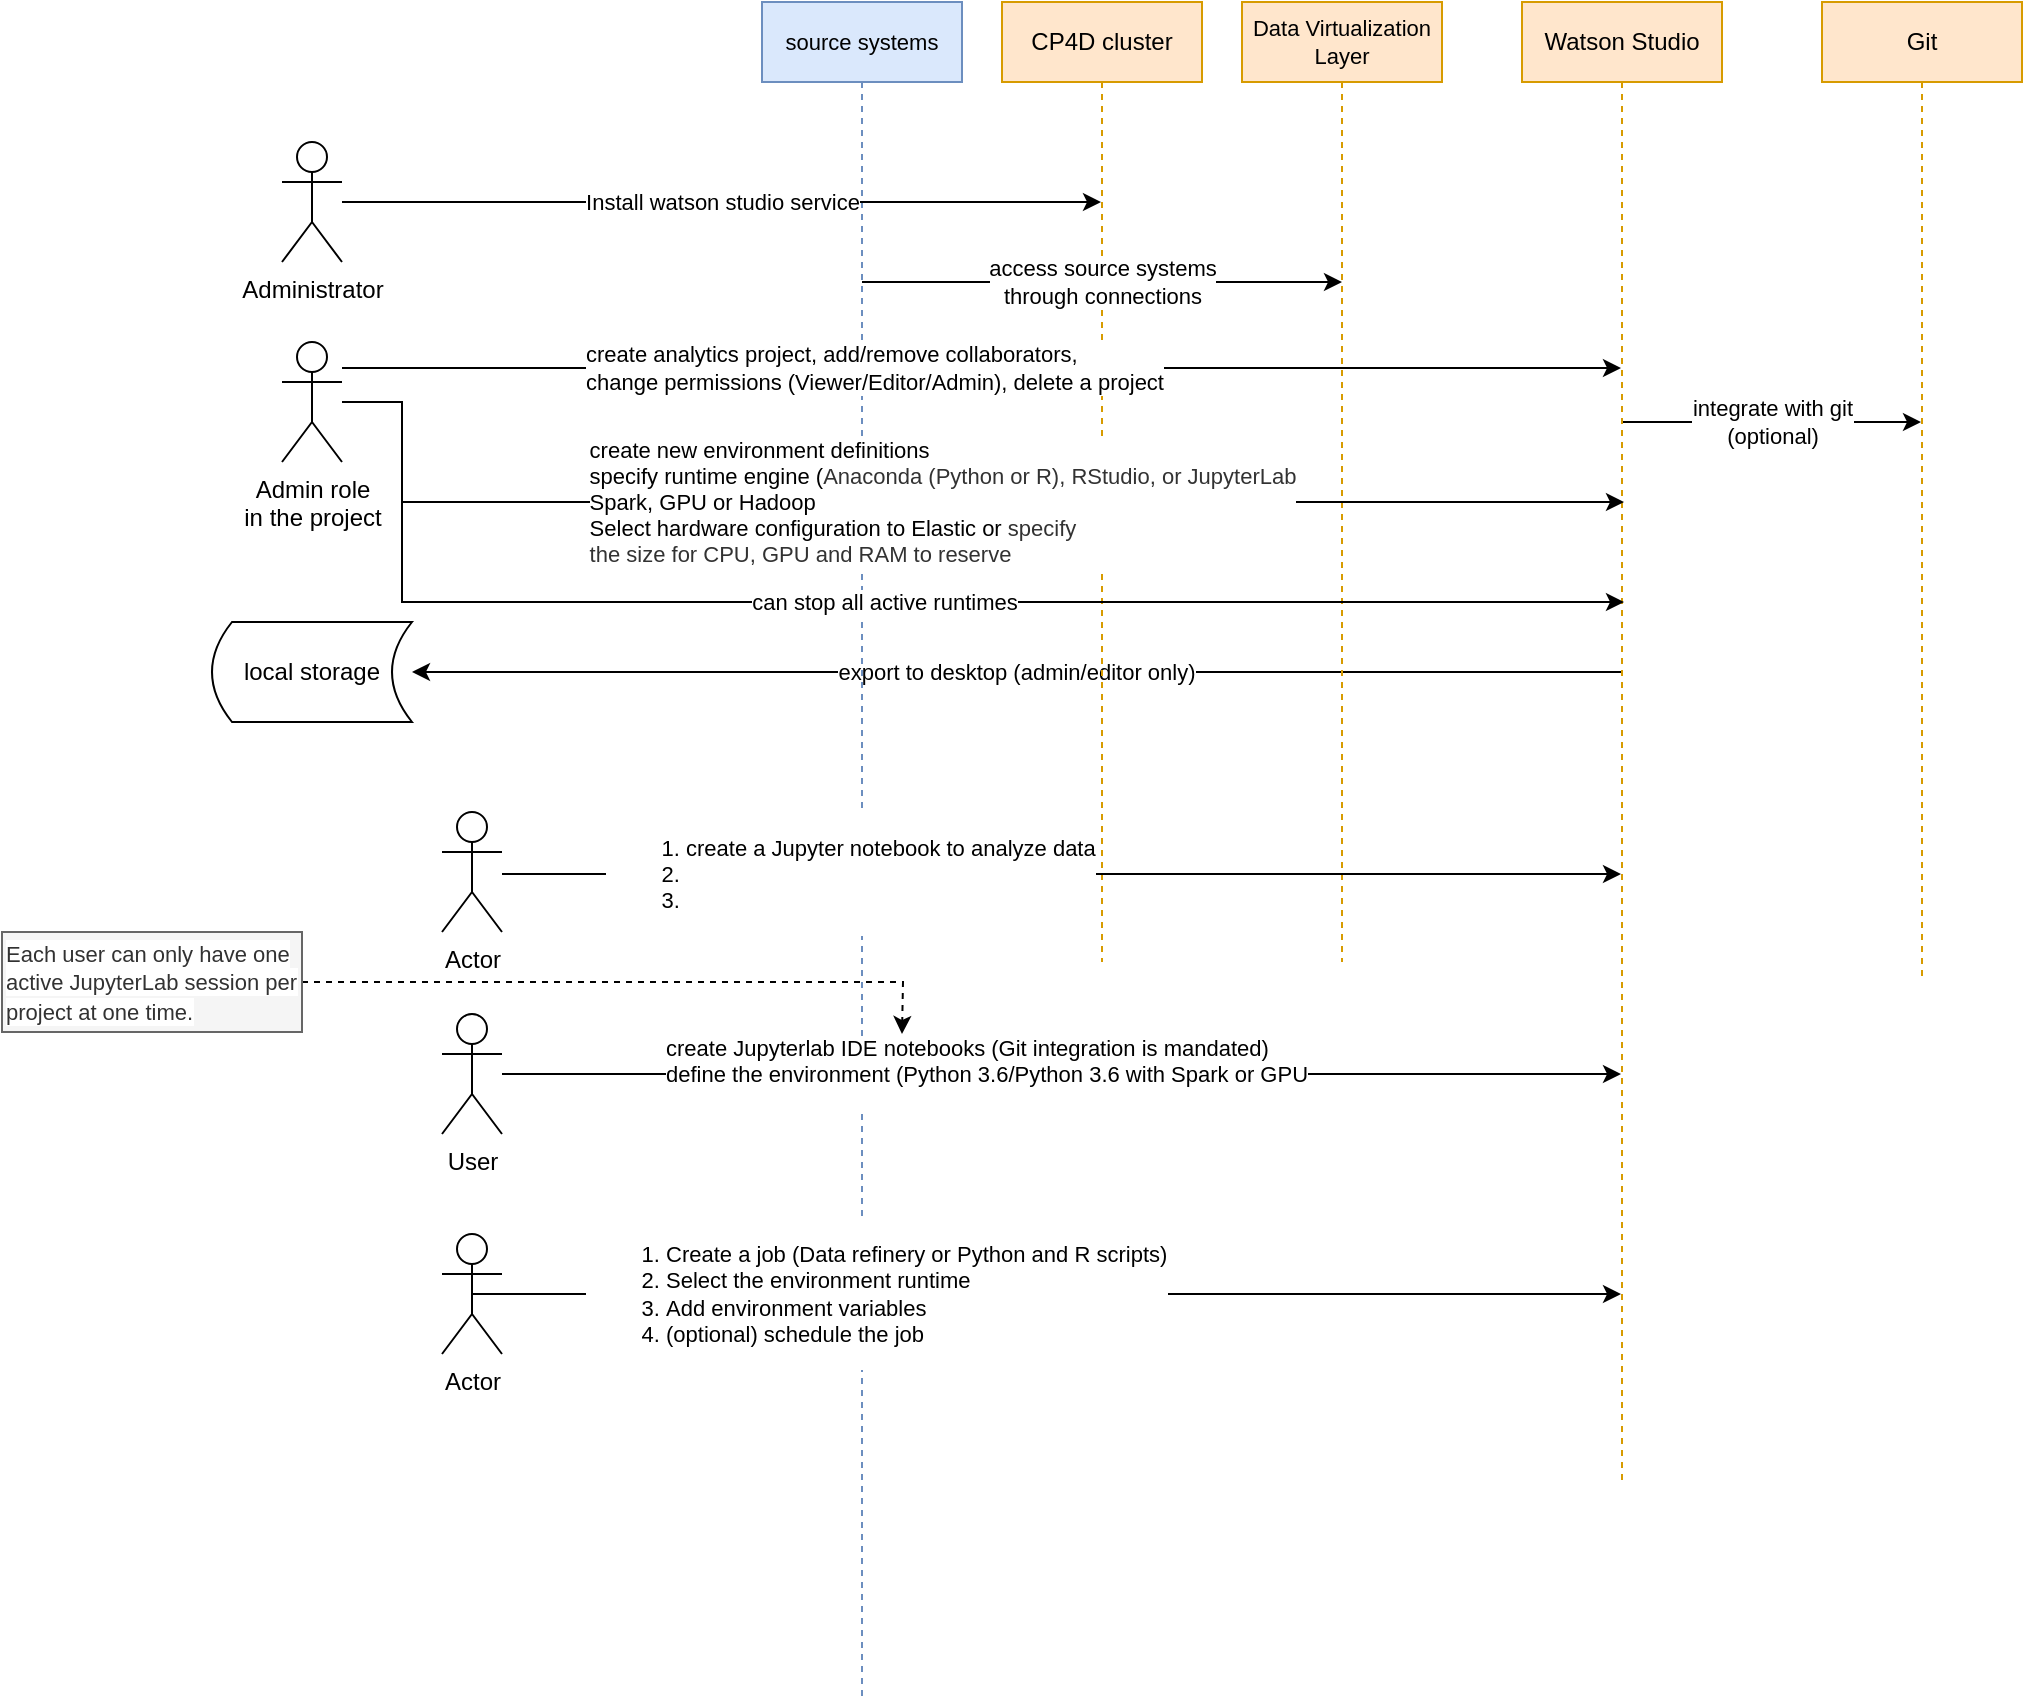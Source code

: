 <mxfile version="13.4.2" type="github">
  <diagram id="eg-KxdZGn40rmP_0OuYB" name="Page-1">
    <mxGraphModel dx="-37" dy="416" grid="1" gridSize="10" guides="1" tooltips="1" connect="1" arrows="1" fold="1" page="1" pageScale="1" pageWidth="850" pageHeight="1100" math="0" shadow="0">
      <root>
        <mxCell id="0" />
        <mxCell id="1" parent="0" />
        <mxCell id="aGjXODq10oeUZTNC7IzL-12" value="integrate with git&lt;br&gt;(optional)" style="edgeStyle=orthogonalEdgeStyle;rounded=0;orthogonalLoop=1;jettySize=auto;html=1;" edge="1" parent="1" source="aGjXODq10oeUZTNC7IzL-1" target="aGjXODq10oeUZTNC7IzL-11">
          <mxGeometry relative="1" as="geometry">
            <Array as="points">
              <mxPoint x="1850" y="240" />
              <mxPoint x="1850" y="240" />
            </Array>
          </mxGeometry>
        </mxCell>
        <mxCell id="aGjXODq10oeUZTNC7IzL-89" value="export to desktop (admin/editor only)" style="edgeStyle=orthogonalEdgeStyle;rounded=0;orthogonalLoop=1;jettySize=auto;html=1;" edge="1" parent="1" source="aGjXODq10oeUZTNC7IzL-1" target="aGjXODq10oeUZTNC7IzL-88">
          <mxGeometry relative="1" as="geometry">
            <Array as="points">
              <mxPoint x="1610" y="365" />
              <mxPoint x="1610" y="365" />
            </Array>
          </mxGeometry>
        </mxCell>
        <mxCell id="aGjXODq10oeUZTNC7IzL-1" value="Watson Studio" style="shape=umlLifeline;perimeter=lifelinePerimeter;whiteSpace=wrap;html=1;container=1;collapsible=0;recursiveResize=0;outlineConnect=0;fillColor=#ffe6cc;strokeColor=#d79b00;" vertex="1" parent="1">
          <mxGeometry x="1710" y="30" width="100" height="740" as="geometry" />
        </mxCell>
        <mxCell id="aGjXODq10oeUZTNC7IzL-2" value="CP4D cluster" style="shape=umlLifeline;perimeter=lifelinePerimeter;whiteSpace=wrap;html=1;container=1;collapsible=0;recursiveResize=0;outlineConnect=0;fillColor=#ffe6cc;strokeColor=#d79b00;" vertex="1" parent="1">
          <mxGeometry x="1450" y="30" width="100" height="480" as="geometry" />
        </mxCell>
        <mxCell id="aGjXODq10oeUZTNC7IzL-4" value="Data Virtualization Layer" style="shape=umlLifeline;perimeter=lifelinePerimeter;whiteSpace=wrap;html=1;container=1;collapsible=0;recursiveResize=0;outlineConnect=0;fillColor=#ffe6cc;strokeColor=#d79b00;fontSize=11;" vertex="1" parent="1">
          <mxGeometry x="1570" y="30" width="100" height="480" as="geometry" />
        </mxCell>
        <mxCell id="aGjXODq10oeUZTNC7IzL-5" value="source systems" style="shape=umlLifeline;perimeter=lifelinePerimeter;whiteSpace=wrap;html=1;container=1;collapsible=0;recursiveResize=0;outlineConnect=0;fillColor=#dae8fc;strokeColor=#6c8ebf;fontSize=11;" vertex="1" parent="1">
          <mxGeometry x="1330" y="30" width="100" height="850" as="geometry" />
        </mxCell>
        <mxCell id="aGjXODq10oeUZTNC7IzL-6" value="access source systems &lt;br&gt;through connections" style="edgeStyle=orthogonalEdgeStyle;rounded=0;orthogonalLoop=1;jettySize=auto;html=1;strokeWidth=1;fontSize=11;" edge="1" parent="1" source="aGjXODq10oeUZTNC7IzL-5">
          <mxGeometry x="0.002" relative="1" as="geometry">
            <Array as="points">
              <mxPoint x="1460" y="170" />
              <mxPoint x="1460" y="170" />
            </Array>
            <mxPoint x="1380" y="170" as="sourcePoint" />
            <mxPoint x="1620" y="170" as="targetPoint" />
            <mxPoint as="offset" />
          </mxGeometry>
        </mxCell>
        <mxCell id="aGjXODq10oeUZTNC7IzL-8" value="Install watson studio service" style="edgeStyle=orthogonalEdgeStyle;rounded=0;orthogonalLoop=1;jettySize=auto;html=1;" edge="1" parent="1" source="aGjXODq10oeUZTNC7IzL-7" target="aGjXODq10oeUZTNC7IzL-2">
          <mxGeometry relative="1" as="geometry">
            <Array as="points">
              <mxPoint x="1350" y="130" />
              <mxPoint x="1350" y="130" />
            </Array>
          </mxGeometry>
        </mxCell>
        <mxCell id="aGjXODq10oeUZTNC7IzL-7" value="Administrator" style="shape=umlActor;verticalLabelPosition=bottom;verticalAlign=top;html=1;outlineConnect=0;" vertex="1" parent="1">
          <mxGeometry x="1090" y="100" width="30" height="60" as="geometry" />
        </mxCell>
        <mxCell id="aGjXODq10oeUZTNC7IzL-10" value="create analytics project, add/remove collaborators, &lt;br&gt;change permissions (Viewer/Editor/Admin), delete a project" style="edgeStyle=orthogonalEdgeStyle;rounded=0;orthogonalLoop=1;jettySize=auto;html=1;align=left;" edge="1" parent="1">
          <mxGeometry x="0.001" y="200" relative="1" as="geometry">
            <mxPoint x="1120" y="213" as="sourcePoint" />
            <mxPoint x="1759.5" y="213" as="targetPoint" />
            <Array as="points">
              <mxPoint x="1440" y="213" />
              <mxPoint x="1440" y="213" />
            </Array>
            <mxPoint x="-200" y="200" as="offset" />
          </mxGeometry>
        </mxCell>
        <mxCell id="aGjXODq10oeUZTNC7IzL-23" value="&lt;div style=&quot;text-align: left&quot;&gt;create new environment definitions&lt;/div&gt;&lt;font style=&quot;font-size: 11px&quot;&gt;&lt;div style=&quot;text-align: left&quot;&gt;specify runtime engine (&lt;span style=&quot;color: rgb(50 , 50 , 50) ; font-family: &amp;#34;ibm plex sans&amp;#34; , , &amp;#34;helvetica neue&amp;#34; , &amp;#34;arial&amp;#34; , sans-serif&quot;&gt;Anaconda (Python or R), RStudio, or JupyterLab&lt;/span&gt;&lt;/div&gt;&lt;div style=&quot;text-align: left&quot;&gt;Spark, GPU or Hadoop&lt;/div&gt;&lt;div style=&quot;text-align: left&quot;&gt;Select hardware configuration to Elastic or&amp;nbsp;&lt;span style=&quot;color: rgb(50 , 50 , 50) ; font-family: &amp;#34;ibm plex sans&amp;#34; , , &amp;#34;helvetica neue&amp;#34; , &amp;#34;arial&amp;#34; , sans-serif&quot;&gt;specify&amp;nbsp;&lt;/span&gt;&lt;/div&gt;&lt;div style=&quot;text-align: left&quot;&gt;&lt;span style=&quot;color: rgb(50 , 50 , 50) ; font-family: &amp;#34;ibm plex sans&amp;#34; , , &amp;#34;helvetica neue&amp;#34; , &amp;#34;arial&amp;#34; , sans-serif&quot;&gt;the size for CPU, GPU and RAM to reserve&lt;/span&gt;&lt;/div&gt;&lt;/font&gt;" style="edgeStyle=orthogonalEdgeStyle;rounded=0;orthogonalLoop=1;jettySize=auto;html=1;" edge="1" parent="1">
          <mxGeometry x="-0.003" relative="1" as="geometry">
            <mxPoint x="1130" y="230" as="sourcePoint" />
            <mxPoint x="1761" y="280" as="targetPoint" />
            <Array as="points">
              <mxPoint x="1150" y="230" />
              <mxPoint x="1150" y="280" />
            </Array>
            <mxPoint as="offset" />
          </mxGeometry>
        </mxCell>
        <mxCell id="aGjXODq10oeUZTNC7IzL-25" value="can stop all active runtimes" style="edgeStyle=orthogonalEdgeStyle;rounded=0;orthogonalLoop=1;jettySize=auto;html=1;" edge="1" parent="1" source="aGjXODq10oeUZTNC7IzL-9">
          <mxGeometry relative="1" as="geometry">
            <mxPoint x="1761" y="330" as="targetPoint" />
            <Array as="points">
              <mxPoint x="1150" y="230" />
              <mxPoint x="1150" y="330" />
            </Array>
          </mxGeometry>
        </mxCell>
        <mxCell id="aGjXODq10oeUZTNC7IzL-9" value="Admin role &lt;br&gt;in the project" style="shape=umlActor;verticalLabelPosition=bottom;verticalAlign=top;html=1;outlineConnect=0;" vertex="1" parent="1">
          <mxGeometry x="1090" y="200" width="30" height="60" as="geometry" />
        </mxCell>
        <mxCell id="aGjXODq10oeUZTNC7IzL-11" value="Git" style="shape=umlLifeline;perimeter=lifelinePerimeter;whiteSpace=wrap;html=1;container=1;collapsible=0;recursiveResize=0;outlineConnect=0;fillColor=#ffe6cc;strokeColor=#d79b00;" vertex="1" parent="1">
          <mxGeometry x="1860" y="30" width="100" height="490" as="geometry" />
        </mxCell>
        <mxCell id="aGjXODq10oeUZTNC7IzL-14" value="&lt;ol&gt;&lt;li&gt;create a Jupyter notebook to analyze data&lt;/li&gt;&lt;li&gt;&lt;br&gt;&lt;/li&gt;&lt;li&gt;&lt;br&gt;&lt;/li&gt;&lt;/ol&gt;" style="edgeStyle=orthogonalEdgeStyle;rounded=0;orthogonalLoop=1;jettySize=auto;html=1;align=left;" edge="1" parent="1">
          <mxGeometry x="0.466" y="-360" relative="1" as="geometry">
            <mxPoint x="1200" y="466.0" as="sourcePoint" />
            <mxPoint x="1759.5" y="466.0" as="targetPoint" />
            <Array as="points">
              <mxPoint x="1610" y="466" />
              <mxPoint x="1610" y="466" />
            </Array>
            <mxPoint x="-360" y="-360" as="offset" />
          </mxGeometry>
        </mxCell>
        <mxCell id="aGjXODq10oeUZTNC7IzL-13" value="Actor" style="shape=umlActor;verticalLabelPosition=bottom;verticalAlign=top;html=1;outlineConnect=0;" vertex="1" parent="1">
          <mxGeometry x="1170" y="435" width="30" height="60" as="geometry" />
        </mxCell>
        <mxCell id="aGjXODq10oeUZTNC7IzL-16" style="edgeStyle=orthogonalEdgeStyle;rounded=0;orthogonalLoop=1;jettySize=auto;html=1;" edge="1" parent="1" source="aGjXODq10oeUZTNC7IzL-15">
          <mxGeometry relative="1" as="geometry">
            <mxPoint x="1759.5" y="566.0" as="targetPoint" />
            <Array as="points">
              <mxPoint x="1610" y="566" />
              <mxPoint x="1610" y="566" />
            </Array>
          </mxGeometry>
        </mxCell>
        <mxCell id="aGjXODq10oeUZTNC7IzL-17" value="&lt;span&gt;create Jupyterlab IDE notebooks (Git integration is mandated)&lt;br&gt;define the environment (Python 3.6/Python 3.6 with Spark or GPU&lt;br&gt;&lt;br&gt;&lt;/span&gt;" style="edgeLabel;html=1;align=left;verticalAlign=middle;resizable=0;points=[];" vertex="1" connectable="0" parent="aGjXODq10oeUZTNC7IzL-16">
          <mxGeometry x="-0.339" y="1" relative="1" as="geometry">
            <mxPoint x="-104.83" y="1" as="offset" />
          </mxGeometry>
        </mxCell>
        <mxCell id="aGjXODq10oeUZTNC7IzL-15" value="User" style="shape=umlActor;verticalLabelPosition=bottom;verticalAlign=top;html=1;outlineConnect=0;" vertex="1" parent="1">
          <mxGeometry x="1170" y="536" width="30" height="60" as="geometry" />
        </mxCell>
        <mxCell id="aGjXODq10oeUZTNC7IzL-20" value="&lt;ol&gt;&lt;li&gt;Create a job (Data refinery or Python and R scripts)&lt;/li&gt;&lt;li&gt;Select the environment runtime&lt;/li&gt;&lt;li&gt;Add environment variables&lt;/li&gt;&lt;li&gt;(optional) schedule the job&lt;/li&gt;&lt;/ol&gt;" style="edgeStyle=orthogonalEdgeStyle;rounded=0;orthogonalLoop=1;jettySize=auto;html=1;exitX=0.5;exitY=0.5;exitDx=0;exitDy=0;exitPerimeter=0;align=left;" edge="1" parent="1" source="aGjXODq10oeUZTNC7IzL-19">
          <mxGeometry x="-0.008" y="-230" relative="1" as="geometry">
            <mxPoint x="1759.5" y="676" as="targetPoint" />
            <Array as="points">
              <mxPoint x="1470" y="676" />
              <mxPoint x="1470" y="676" />
            </Array>
            <mxPoint x="-230" y="-230" as="offset" />
          </mxGeometry>
        </mxCell>
        <mxCell id="aGjXODq10oeUZTNC7IzL-19" value="Actor" style="shape=umlActor;verticalLabelPosition=bottom;verticalAlign=top;html=1;outlineConnect=0;" vertex="1" parent="1">
          <mxGeometry x="1170" y="646" width="30" height="60" as="geometry" />
        </mxCell>
        <mxCell id="aGjXODq10oeUZTNC7IzL-22" style="edgeStyle=orthogonalEdgeStyle;rounded=0;orthogonalLoop=1;jettySize=auto;html=1;dashed=1;" edge="1" parent="1" source="aGjXODq10oeUZTNC7IzL-21">
          <mxGeometry relative="1" as="geometry">
            <mxPoint x="1400" y="546.0" as="targetPoint" />
          </mxGeometry>
        </mxCell>
        <mxCell id="aGjXODq10oeUZTNC7IzL-21" value="&lt;span style=&quot;color: rgb(50 , 50 , 50) ; background-color: rgb(255 , 255 , 255)&quot;&gt;&lt;font style=&quot;font-size: 11px&quot;&gt;Each user can only have one active JupyterLab session per project at one time.&lt;/font&gt;&lt;/span&gt;" style="text;html=1;strokeColor=#666666;fillColor=#f5f5f5;align=left;verticalAlign=middle;whiteSpace=wrap;rounded=0;fontColor=#333333;" vertex="1" parent="1">
          <mxGeometry x="950" y="495" width="150" height="50" as="geometry" />
        </mxCell>
        <mxCell id="aGjXODq10oeUZTNC7IzL-88" value="local storage" style="shape=dataStorage;whiteSpace=wrap;html=1;" vertex="1" parent="1">
          <mxGeometry x="1055" y="340" width="100" height="50" as="geometry" />
        </mxCell>
      </root>
    </mxGraphModel>
  </diagram>
</mxfile>
